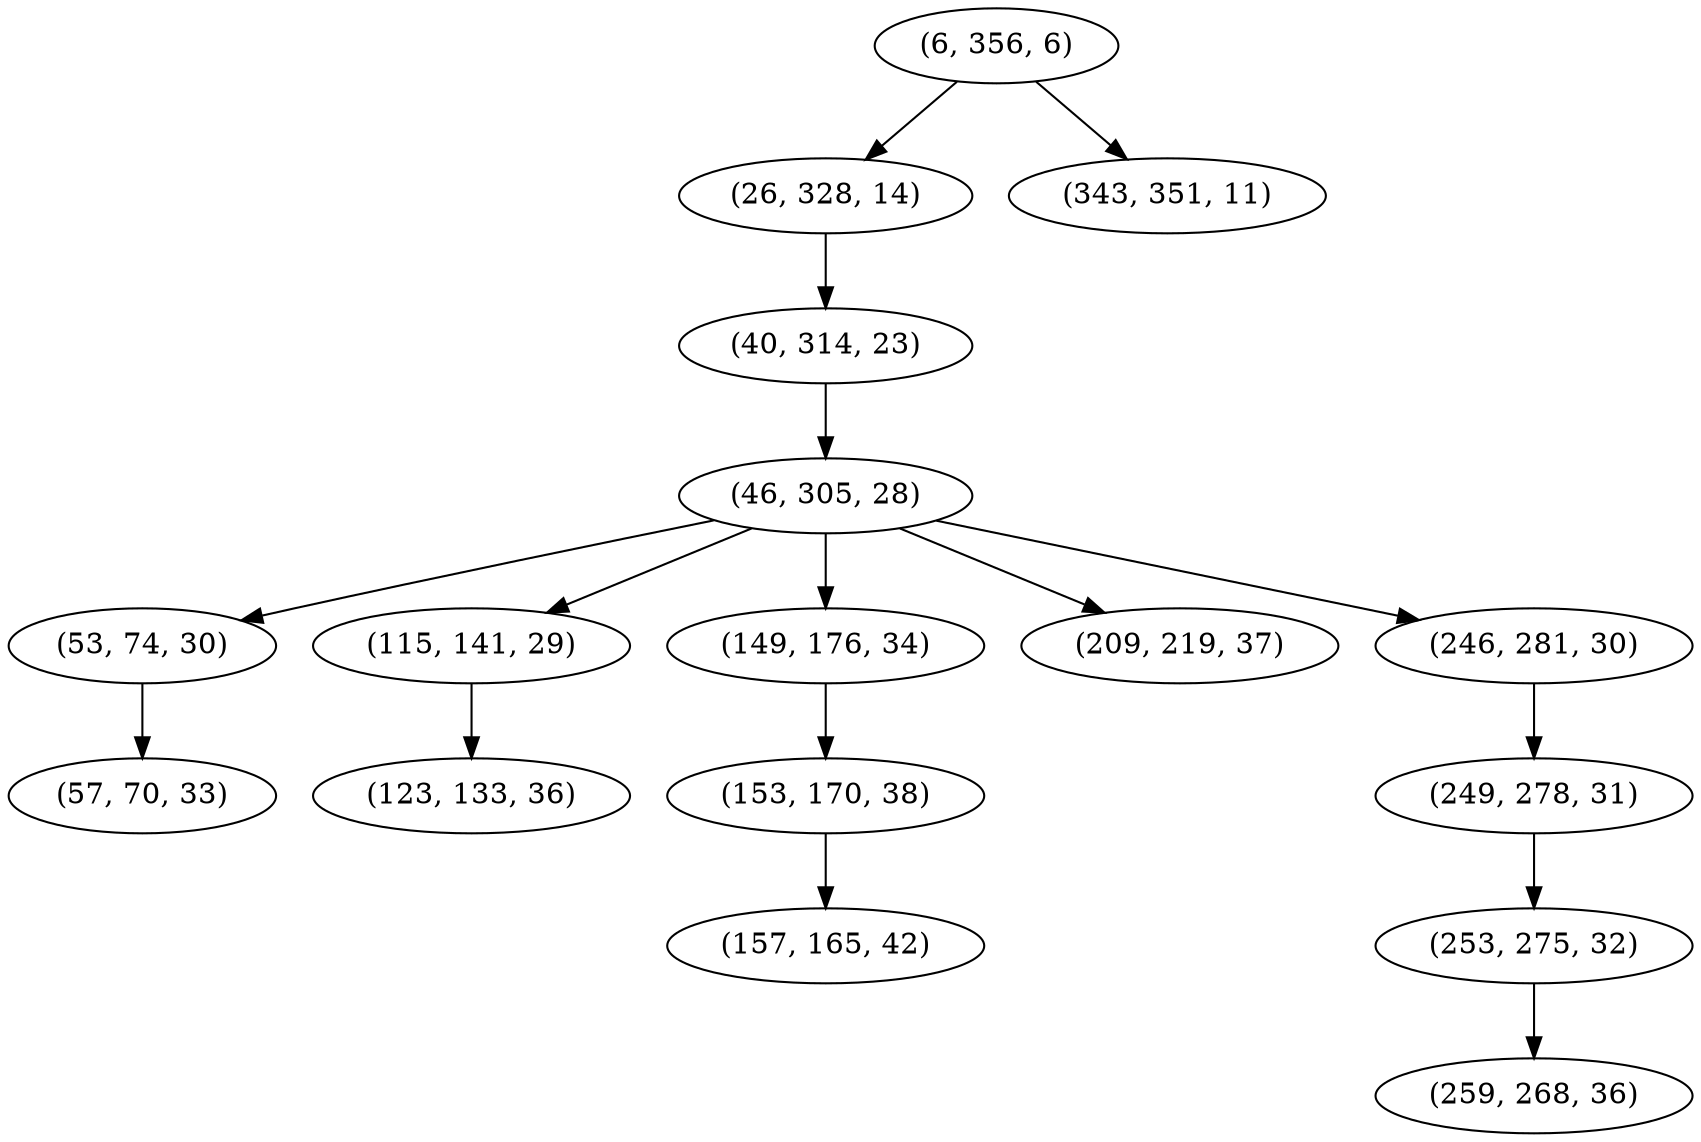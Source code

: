 digraph tree {
    "(6, 356, 6)";
    "(26, 328, 14)";
    "(40, 314, 23)";
    "(46, 305, 28)";
    "(53, 74, 30)";
    "(57, 70, 33)";
    "(115, 141, 29)";
    "(123, 133, 36)";
    "(149, 176, 34)";
    "(153, 170, 38)";
    "(157, 165, 42)";
    "(209, 219, 37)";
    "(246, 281, 30)";
    "(249, 278, 31)";
    "(253, 275, 32)";
    "(259, 268, 36)";
    "(343, 351, 11)";
    "(6, 356, 6)" -> "(26, 328, 14)";
    "(6, 356, 6)" -> "(343, 351, 11)";
    "(26, 328, 14)" -> "(40, 314, 23)";
    "(40, 314, 23)" -> "(46, 305, 28)";
    "(46, 305, 28)" -> "(53, 74, 30)";
    "(46, 305, 28)" -> "(115, 141, 29)";
    "(46, 305, 28)" -> "(149, 176, 34)";
    "(46, 305, 28)" -> "(209, 219, 37)";
    "(46, 305, 28)" -> "(246, 281, 30)";
    "(53, 74, 30)" -> "(57, 70, 33)";
    "(115, 141, 29)" -> "(123, 133, 36)";
    "(149, 176, 34)" -> "(153, 170, 38)";
    "(153, 170, 38)" -> "(157, 165, 42)";
    "(246, 281, 30)" -> "(249, 278, 31)";
    "(249, 278, 31)" -> "(253, 275, 32)";
    "(253, 275, 32)" -> "(259, 268, 36)";
}
